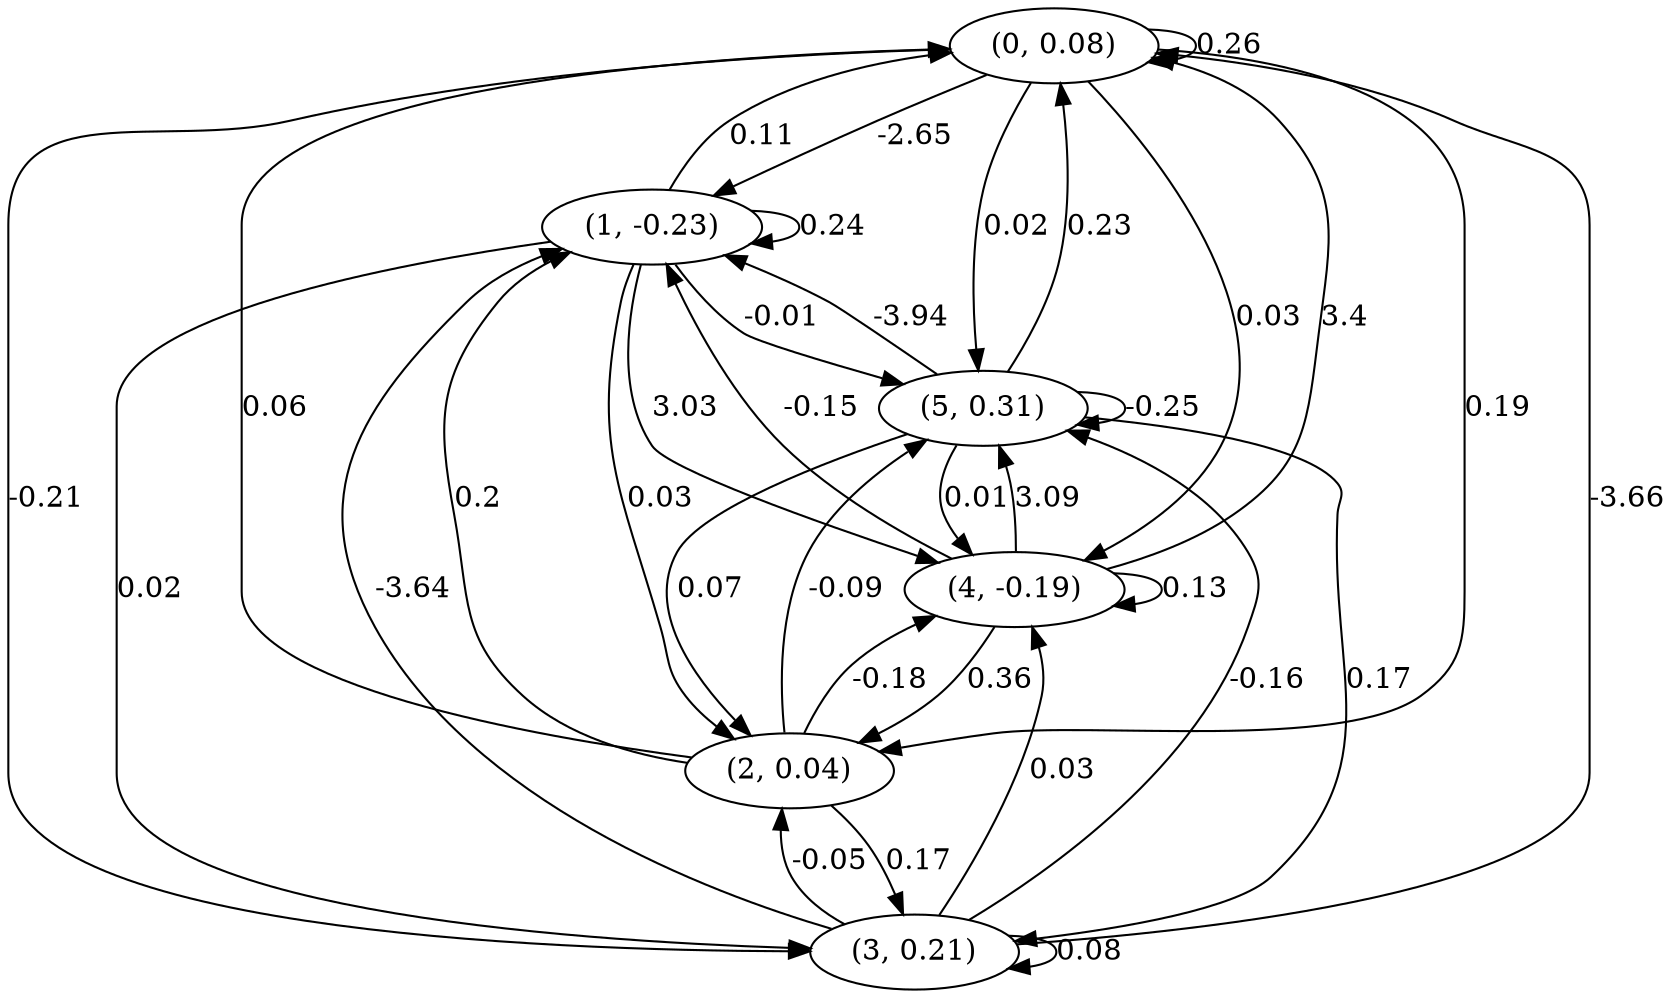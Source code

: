 digraph {
    0 [ label = "(0, 0.08)" ]
    1 [ label = "(1, -0.23)" ]
    2 [ label = "(2, 0.04)" ]
    3 [ label = "(3, 0.21)" ]
    4 [ label = "(4, -0.19)" ]
    5 [ label = "(5, 0.31)" ]
    0 -> 0 [ label = "0.26" ]
    1 -> 1 [ label = "0.24" ]
    3 -> 3 [ label = "0.08" ]
    4 -> 4 [ label = "0.13" ]
    5 -> 5 [ label = "-0.25" ]
    1 -> 0 [ label = "0.11" ]
    2 -> 0 [ label = "0.06" ]
    3 -> 0 [ label = "-3.66" ]
    4 -> 0 [ label = "3.4" ]
    5 -> 0 [ label = "0.23" ]
    0 -> 1 [ label = "-2.65" ]
    2 -> 1 [ label = "0.2" ]
    3 -> 1 [ label = "-3.64" ]
    4 -> 1 [ label = "-0.15" ]
    5 -> 1 [ label = "-3.94" ]
    0 -> 2 [ label = "0.19" ]
    1 -> 2 [ label = "0.03" ]
    3 -> 2 [ label = "-0.05" ]
    4 -> 2 [ label = "0.36" ]
    5 -> 2 [ label = "0.07" ]
    0 -> 3 [ label = "-0.21" ]
    1 -> 3 [ label = "0.02" ]
    2 -> 3 [ label = "0.17" ]
    5 -> 3 [ label = "0.17" ]
    0 -> 4 [ label = "0.03" ]
    1 -> 4 [ label = "3.03" ]
    2 -> 4 [ label = "-0.18" ]
    3 -> 4 [ label = "0.03" ]
    5 -> 4 [ label = "0.01" ]
    0 -> 5 [ label = "0.02" ]
    1 -> 5 [ label = "-0.01" ]
    2 -> 5 [ label = "-0.09" ]
    3 -> 5 [ label = "-0.16" ]
    4 -> 5 [ label = "3.09" ]
}

